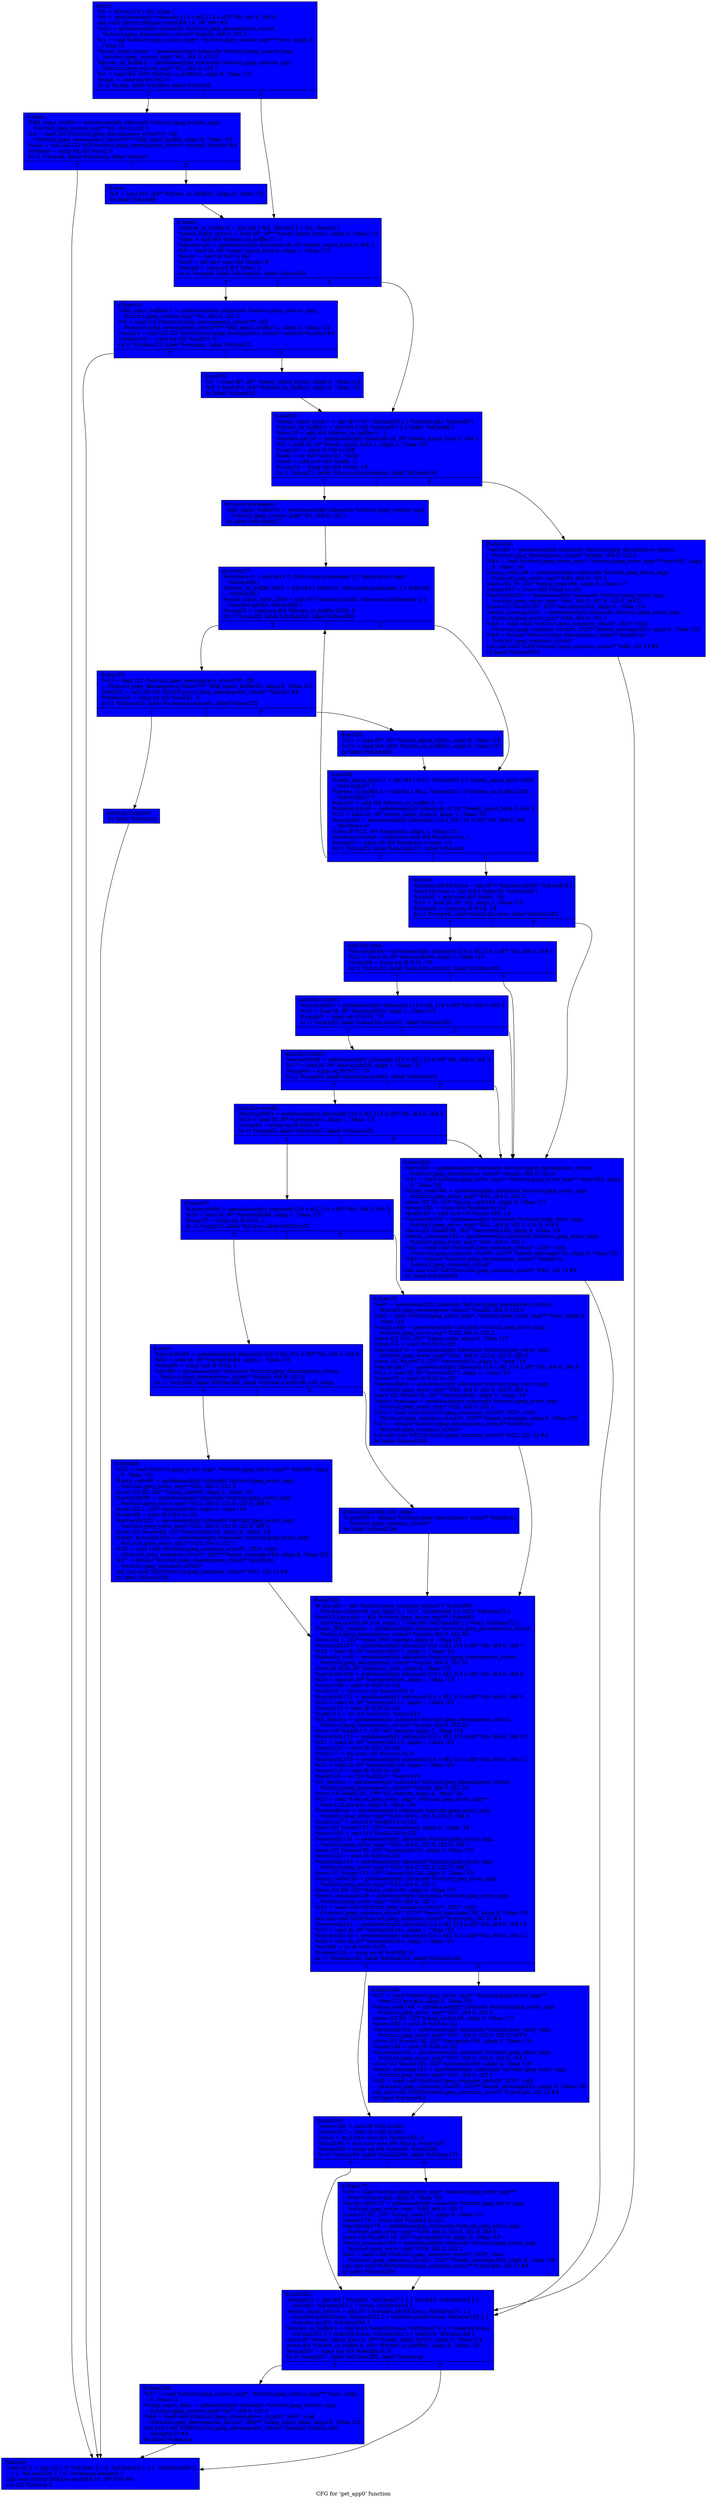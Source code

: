 digraph "CFG for 'get_app0' function" {
	label="CFG for 'get_app0' function";

	Node0x6991900 [shape=record, style = filled, fillcolor = blue, label="{entry:\l  %b = alloca [14 x i8], align 1\l  %0 = getelementptr inbounds [14 x i8], [14 x i8]* %b, i64 0, i64 0\l  call void @llvm.lifetime.start(i64 14, i8* %0) #4\l  %src = getelementptr inbounds %struct.jpeg_decompress_struct,\l... %struct.jpeg_decompress_struct* %cinfo, i64 0, i32 5\l  %1 = load %struct.jpeg_source_mgr*, %struct.jpeg_source_mgr** %src, align 8,\l... !tbaa !2\l  %next_input_byte1 = getelementptr inbounds %struct.jpeg_source_mgr,\l... %struct.jpeg_source_mgr* %1, i64 0, i32 0\l  %bytes_in_buffer2 = getelementptr inbounds %struct.jpeg_source_mgr,\l... %struct.jpeg_source_mgr* %1, i64 0, i32 1\l  %2 = load i64, i64* %bytes_in_buffer2, align 8, !tbaa !10\l  %cmp = icmp eq i64 %2, 0\l  br i1 %cmp, label %if.then, label %if.end6\l|{<s0>T|<s1>F}}"];
	Node0x6991900:s0 -> Node0x6991f50;
	Node0x6991900:s1 -> Node0x6992000;
	Node0x6991f50 [shape=record, style = filled, fillcolor = blue, label="{if.then:                                          \l  %fill_input_buffer = getelementptr inbounds %struct.jpeg_source_mgr,\l... %struct.jpeg_source_mgr* %1, i64 0, i32 3\l  %3 = load i32 (%struct.jpeg_decompress_struct*)*, i32\l... (%struct.jpeg_decompress_struct*)** %fill_input_buffer, align 8, !tbaa !13\l  %call = tail call i32 %3(%struct.jpeg_decompress_struct* nonnull %cinfo) #4\l  %tobool = icmp eq i32 %call, 0\l  br i1 %tobool, label %cleanup, label %if.end\l|{<s0>T|<s1>F}}"];
	Node0x6991f50:s0 -> Node0x6992420;
	Node0x6991f50:s1 -> Node0x6991880;
	Node0x6991880 [shape=record, style = filled, fillcolor = blue, label="{if.end:                                           \l  %4 = load i64, i64* %bytes_in_buffer2, align 8, !tbaa !10\l  br label %if.end6\l}"];
	Node0x6991880 -> Node0x6992000;
	Node0x6992000 [shape=record, style = filled, fillcolor = blue, label="{if.end6:                                          \l  %bytes_in_buffer.0 = phi i64 [ %4, %if.end ], [ %2, %entry ]\l  %next_input_byte.0 = load i8*, i8** %next_input_byte1, align 8, !tbaa !14\l  %dec = add i64 %bytes_in_buffer.0, -1\l  %incdec.ptr = getelementptr inbounds i8, i8* %next_input_byte.0, i64 1\l  %5 = load i8, i8* %next_input_byte.0, align 1, !tbaa !15\l  %conv = zext i8 %5 to i64\l  %shl = shl nuw nsw i64 %conv, 8\l  %cmp8 = icmp eq i64 %dec, 0\l  br i1 %cmp8, label %if.then10, label %if.end18\l|{<s0>T|<s1>F}}"];
	Node0x6992000:s0 -> Node0x6992c30;
	Node0x6992000:s1 -> Node0x6992ce0;
	Node0x6992c30 [shape=record, style = filled, fillcolor = blue, label="{if.then10:                                        \l  %fill_input_buffer11 = getelementptr inbounds %struct.jpeg_source_mgr,\l... %struct.jpeg_source_mgr* %1, i64 0, i32 3\l  %6 = load i32 (%struct.jpeg_decompress_struct*)*, i32\l... (%struct.jpeg_decompress_struct*)** %fill_input_buffer11, align 8, !tbaa !13\l  %call12 = tail call i32 %6(%struct.jpeg_decompress_struct* nonnull %cinfo) #4\l  %tobool13 = icmp eq i32 %call12, 0\l  br i1 %tobool13, label %cleanup, label %if.end15\l|{<s0>T|<s1>F}}"];
	Node0x6992c30:s0 -> Node0x6992420;
	Node0x6992c30:s1 -> Node0x6992510;
	Node0x6992510 [shape=record, style = filled, fillcolor = blue, label="{if.end15:                                         \l  %7 = load i8*, i8** %next_input_byte1, align 8, !tbaa !14\l  %8 = load i64, i64* %bytes_in_buffer2, align 8, !tbaa !10\l  br label %if.end18\l}"];
	Node0x6992510 -> Node0x6992ce0;
	Node0x6992ce0 [shape=record, style = filled, fillcolor = blue, label="{if.end18:                                         \l  %next_input_byte.1 = phi i8* [ %7, %if.end15 ], [ %incdec.ptr, %if.end6 ]\l  %bytes_in_buffer.1 = phi i64 [ %8, %if.end15 ], [ %dec, %if.end6 ]\l  %dec19 = add i64 %bytes_in_buffer.1, -1\l  %incdec.ptr20 = getelementptr inbounds i8, i8* %next_input_byte.1, i64 1\l  %9 = load i8, i8* %next_input_byte.1, align 1, !tbaa !15\l  %conv21 = zext i8 %9 to i64\l  %add = or i64 %conv21, %shl\l  %sub = add nsw i64 %add, -2\l  %cmp22 = icmp sgt i64 %sub, 13\l  br i1 %cmp22, label %for.cond.preheader, label %if.else194\l|{<s0>T|<s1>F}}"];
	Node0x6992ce0:s0 -> Node0x6993aa0;
	Node0x6992ce0:s1 -> Node0x6993ba0;
	Node0x6993aa0 [shape=record, style = filled, fillcolor = blue, label="{for.cond.preheader:                               \l  %fill_input_buffer31 = getelementptr inbounds %struct.jpeg_source_mgr,\l... %struct.jpeg_source_mgr* %1, i64 0, i32 3\l  br label %do.body27\l}"];
	Node0x6993aa0 -> Node0x6993de0;
	Node0x6993de0 [shape=record, style = filled, fillcolor = blue, label="{do.body27:                                        \l  %indvars.iv = phi i64 [ 0, %for.cond.preheader ], [ %indvars.iv.next,\l... %if.end38 ]\l  %bytes_in_buffer.2305 = phi i64 [ %dec19, %for.cond.preheader ], [ %dec39,\l... %if.end38 ]\l  %next_input_byte.2304 = phi i8* [ %incdec.ptr20, %for.cond.preheader ], [\l... %incdec.ptr40, %if.end38 ]\l  %cmp28 = icmp eq i64 %bytes_in_buffer.2305, 0\l  br i1 %cmp28, label %if.then30, label %if.end38\l|{<s0>T|<s1>F}}"];
	Node0x6993de0:s0 -> Node0x69944c0;
	Node0x6993de0:s1 -> Node0x6993f00;
	Node0x69944c0 [shape=record, style = filled, fillcolor = blue, label="{if.then30:                                        \l  %10 = load i32 (%struct.jpeg_decompress_struct*)*, i32\l... (%struct.jpeg_decompress_struct*)** %fill_input_buffer31, align 8, !tbaa !13\l  %call32 = tail call i32 %10(%struct.jpeg_decompress_struct* %cinfo) #4\l  %tobool33 = icmp eq i32 %call32, 0\l  br i1 %tobool33, label %cleanup.loopexit, label %if.end35\l|{<s0>T|<s1>F}}"];
	Node0x69944c0:s0 -> Node0x69947d0;
	Node0x69944c0:s1 -> Node0x69948d0;
	Node0x69948d0 [shape=record, style = filled, fillcolor = blue, label="{if.end35:                                         \l  %11 = load i8*, i8** %next_input_byte1, align 8, !tbaa !14\l  %12 = load i64, i64* %bytes_in_buffer2, align 8, !tbaa !10\l  br label %if.end38\l}"];
	Node0x69948d0 -> Node0x6993f00;
	Node0x6993f00 [shape=record, style = filled, fillcolor = blue, label="{if.end38:                                         \l  %next_input_byte.3 = phi i8* [ %11, %if.end35 ], [ %next_input_byte.2304,\l... %do.body27 ]\l  %bytes_in_buffer.3 = phi i64 [ %12, %if.end35 ], [ %bytes_in_buffer.2305,\l... %do.body27 ]\l  %dec39 = add i64 %bytes_in_buffer.3, -1\l  %incdec.ptr40 = getelementptr inbounds i8, i8* %next_input_byte.3, i64 1\l  %13 = load i8, i8* %next_input_byte.3, align 1, !tbaa !15\l  %arrayidx = getelementptr inbounds [14 x i8], [14 x i8]* %b, i64 0, i64\l... %indvars.iv\l  store i8 %13, i8* %arrayidx, align 1, !tbaa !15\l  %indvars.iv.next = add nuw nsw i64 %indvars.iv, 1\l  %cmp25 = icmp slt i64 %indvars.iv.next, 14\l  br i1 %cmp25, label %do.body27, label %for.end\l|{<s0>T|<s1>F}}"];
	Node0x6993f00:s0 -> Node0x6993de0;
	Node0x6993f00:s1 -> Node0x69561b0;
	Node0x69561b0 [shape=record, style = filled, fillcolor = blue, label="{for.end:                                          \l  %incdec.ptr40.lcssa = phi i8* [ %incdec.ptr40, %if.end38 ]\l  %dec39.lcssa = phi i64 [ %dec39, %if.end38 ]\l  %sub43 = add nsw i64 %add, -16\l  %14 = load i8, i8* %0, align 1, !tbaa !15\l  %cmp46 = icmp eq i8 %14, 74\l  br i1 %cmp46, label %land.lhs.true, label %if.else182\l|{<s0>T|<s1>F}}"];
	Node0x69561b0:s0 -> Node0x6956570;
	Node0x69561b0:s1 -> Node0x6956650;
	Node0x6956570 [shape=record, style = filled, fillcolor = blue, label="{land.lhs.true:                                    \l  %arrayidx48 = getelementptr inbounds [14 x i8], [14 x i8]* %b, i64 0, i64 1\l  %15 = load i8, i8* %arrayidx48, align 1, !tbaa !15\l  %cmp50 = icmp eq i8 %15, 70\l  br i1 %cmp50, label %land.lhs.true52, label %if.else182\l|{<s0>T|<s1>F}}"];
	Node0x6956570:s0 -> Node0x6956940;
	Node0x6956570:s1 -> Node0x6956650;
	Node0x6956940 [shape=record, style = filled, fillcolor = blue, label="{land.lhs.true52:                                  \l  %arrayidx53 = getelementptr inbounds [14 x i8], [14 x i8]* %b, i64 0, i64 2\l  %16 = load i8, i8* %arrayidx53, align 1, !tbaa !15\l  %cmp55 = icmp eq i8 %16, 73\l  br i1 %cmp55, label %land.lhs.true57, label %if.else182\l|{<s0>T|<s1>F}}"];
	Node0x6956940:s0 -> Node0x69934c0;
	Node0x6956940:s1 -> Node0x6956650;
	Node0x69934c0 [shape=record, style = filled, fillcolor = blue, label="{land.lhs.true57:                                  \l  %arrayidx58 = getelementptr inbounds [14 x i8], [14 x i8]* %b, i64 0, i64 3\l  %17 = load i8, i8* %arrayidx58, align 1, !tbaa !15\l  %cmp60 = icmp eq i8 %17, 70\l  br i1 %cmp60, label %land.lhs.true62, label %if.else182\l|{<s0>T|<s1>F}}"];
	Node0x69934c0:s0 -> Node0x6996c50;
	Node0x69934c0:s1 -> Node0x6956650;
	Node0x6996c50 [shape=record, style = filled, fillcolor = blue, label="{land.lhs.true62:                                  \l  %arrayidx63 = getelementptr inbounds [14 x i8], [14 x i8]* %b, i64 0, i64 4\l  %18 = load i8, i8* %arrayidx63, align 1, !tbaa !15\l  %cmp65 = icmp eq i8 %18, 0\l  br i1 %cmp65, label %if.then67, label %if.else182\l|{<s0>T|<s1>F}}"];
	Node0x6996c50:s0 -> Node0x6996f30;
	Node0x6996c50:s1 -> Node0x6956650;
	Node0x6996f30 [shape=record, style = filled, fillcolor = blue, label="{if.then67:                                        \l  %arrayidx68 = getelementptr inbounds [14 x i8], [14 x i8]* %b, i64 0, i64 5\l  %19 = load i8, i8* %arrayidx68, align 1, !tbaa !15\l  %cmp70 = icmp eq i8 %19, 1\l  br i1 %cmp70, label %if.else, label %if.then72\l|{<s0>T|<s1>F}}"];
	Node0x6996f30:s0 -> Node0x6997210;
	Node0x6996f30:s1 -> Node0x69972e0;
	Node0x69972e0 [shape=record, style = filled, fillcolor = blue, label="{if.then72:                                        \l  %err = getelementptr inbounds %struct.jpeg_decompress_struct,\l... %struct.jpeg_decompress_struct* %cinfo, i64 0, i32 0\l  %20 = load %struct.jpeg_error_mgr*, %struct.jpeg_error_mgr** %err, align 8,\l... !tbaa !16\l  %msg_code = getelementptr inbounds %struct.jpeg_error_mgr,\l... %struct.jpeg_error_mgr* %20, i64 0, i32 5\l  store i32 115, i32* %msg_code, align 8, !tbaa !17\l  %conv74 = zext i8 %19 to i32\l  %arrayidx76 = getelementptr inbounds %struct.jpeg_error_mgr,\l... %struct.jpeg_error_mgr* %20, i64 0, i32 6, i32 0, i64 0\l  store i32 %conv74, i32* %arrayidx76, align 4, !tbaa !19\l  %arrayidx77 = getelementptr inbounds [14 x i8], [14 x i8]* %b, i64 0, i64 6\l  %21 = load i8, i8* %arrayidx77, align 1, !tbaa !15\l  %conv78 = zext i8 %21 to i32\l  %arrayidx82 = getelementptr inbounds %struct.jpeg_error_mgr,\l... %struct.jpeg_error_mgr* %20, i64 0, i32 6, i32 0, i64 1\l  store i32 %conv78, i32* %arrayidx82, align 4, !tbaa !19\l  %emit_message = getelementptr inbounds %struct.jpeg_error_mgr,\l... %struct.jpeg_error_mgr* %20, i64 0, i32 1\l  %22 = load void (%struct.jpeg_common_struct*, i32)*, void\l... (%struct.jpeg_common_struct*, i32)** %emit_message, align 8, !tbaa !20\l  %23 = bitcast %struct.jpeg_decompress_struct* %cinfo to\l... %struct.jpeg_common_struct*\l  tail call void %22(%struct.jpeg_common_struct* %23, i32 -1) #4\l  br label %if.end106\l}"];
	Node0x69972e0 -> Node0x6997eb0;
	Node0x6997210 [shape=record, style = filled, fillcolor = blue, label="{if.else:                                          \l  %arrayidx84 = getelementptr inbounds [14 x i8], [14 x i8]* %b, i64 0, i64 6\l  %24 = load i8, i8* %arrayidx84, align 1, !tbaa !15\l  %cmp86 = icmp ugt i8 %24, 2\l  %err89 = getelementptr inbounds %struct.jpeg_decompress_struct,\l... %struct.jpeg_decompress_struct* %cinfo, i64 0, i32 0\l  br i1 %cmp86, label %if.then88, label %if.else.if.end106_crit_edge\l|{<s0>T|<s1>F}}"];
	Node0x6997210:s0 -> Node0x6998220;
	Node0x6997210:s1 -> Node0x6998330;
	Node0x6998330 [shape=record, style = filled, fillcolor = blue, label="{if.else.if.end106_crit_edge:                      \l  %.pre306 = bitcast %struct.jpeg_decompress_struct* %cinfo to\l... %struct.jpeg_common_struct*\l  br label %if.end106\l}"];
	Node0x6998330 -> Node0x6997eb0;
	Node0x6998220 [shape=record, style = filled, fillcolor = blue, label="{if.then88:                                        \l  %25 = load %struct.jpeg_error_mgr*, %struct.jpeg_error_mgr** %err89, align\l... 8, !tbaa !16\l  %msg_code90 = getelementptr inbounds %struct.jpeg_error_mgr,\l... %struct.jpeg_error_mgr* %25, i64 0, i32 5\l  store i32 88, i32* %msg_code90, align 8, !tbaa !17\l  %arrayidx96 = getelementptr inbounds %struct.jpeg_error_mgr,\l... %struct.jpeg_error_mgr* %25, i64 0, i32 6, i32 0, i64 0\l  store i32 1, i32* %arrayidx96, align 4, !tbaa !19\l  %conv98 = zext i8 %24 to i32\l  %arrayidx102 = getelementptr inbounds %struct.jpeg_error_mgr,\l... %struct.jpeg_error_mgr* %25, i64 0, i32 6, i32 0, i64 1\l  store i32 %conv98, i32* %arrayidx102, align 4, !tbaa !19\l  %emit_message104 = getelementptr inbounds %struct.jpeg_error_mgr,\l... %struct.jpeg_error_mgr* %25, i64 0, i32 1\l  %26 = load void (%struct.jpeg_common_struct*, i32)*, void\l... (%struct.jpeg_common_struct*, i32)** %emit_message104, align 8, !tbaa !20\l  %27 = bitcast %struct.jpeg_decompress_struct* %cinfo to\l... %struct.jpeg_common_struct*\l  tail call void %26(%struct.jpeg_common_struct* %27, i32 1) #4\l  br label %if.end106\l}"];
	Node0x6998220 -> Node0x6997eb0;
	Node0x6997eb0 [shape=record, style = filled, fillcolor = blue, label="{if.end106:                                        \l  %.pre-phi = phi %struct.jpeg_common_struct* [ %.pre306,\l... %if.else.if.end106_crit_edge ], [ %27, %if.then88 ], [ %23, %if.then72 ]\l  %err123.pre-phi = phi %struct.jpeg_error_mgr** [ %err89,\l... %if.else.if.end106_crit_edge ], [ %err89, %if.then88 ], [ %err, %if.then72 ]\l  %saw_JFIF_marker = getelementptr inbounds %struct.jpeg_decompress_struct,\l... %struct.jpeg_decompress_struct* %cinfo, i64 0, i32 50\l  store i32 1, i32* %saw_JFIF_marker, align 4, !tbaa !21\l  %arrayidx107 = getelementptr inbounds [14 x i8], [14 x i8]* %b, i64 0, i64 7\l  %28 = load i8, i8* %arrayidx107, align 1, !tbaa !15\l  %density_unit = getelementptr inbounds %struct.jpeg_decompress_struct,\l... %struct.jpeg_decompress_struct* %cinfo, i64 0, i32 51\l  store i8 %28, i8* %density_unit, align 8, !tbaa !22\l  %arrayidx108 = getelementptr inbounds [14 x i8], [14 x i8]* %b, i64 0, i64 8\l  %29 = load i8, i8* %arrayidx108, align 1, !tbaa !15\l  %conv109 = zext i8 %29 to i16\l  %shl110 = shl nuw i16 %conv109, 8\l  %arrayidx111 = getelementptr inbounds [14 x i8], [14 x i8]* %b, i64 0, i64 9\l  %30 = load i8, i8* %arrayidx111, align 1, !tbaa !15\l  %conv112 = zext i8 %30 to i16\l  %add113 = or i16 %shl110, %conv112\l  %X_density = getelementptr inbounds %struct.jpeg_decompress_struct,\l... %struct.jpeg_decompress_struct* %cinfo, i64 0, i32 52\l  store i16 %add113, i16* %X_density, align 2, !tbaa !23\l  %arrayidx115 = getelementptr inbounds [14 x i8], [14 x i8]* %b, i64 0, i64 10\l  %31 = load i8, i8* %arrayidx115, align 1, !tbaa !15\l  %conv116 = zext i8 %31 to i16\l  %shl117 = shl nuw i16 %conv116, 8\l  %arrayidx118 = getelementptr inbounds [14 x i8], [14 x i8]* %b, i64 0, i64 11\l  %32 = load i8, i8* %arrayidx118, align 1, !tbaa !15\l  %conv119 = zext i8 %32 to i16\l  %add120 = or i16 %shl117, %conv119\l  %Y_density = getelementptr inbounds %struct.jpeg_decompress_struct,\l... %struct.jpeg_decompress_struct* %cinfo, i64 0, i32 53\l  store i16 %add120, i16* %Y_density, align 4, !tbaa !24\l  %33 = load %struct.jpeg_error_mgr*, %struct.jpeg_error_mgr**\l... %err123.pre-phi, align 8, !tbaa !16\l  %arraydecay = getelementptr inbounds %struct.jpeg_error_mgr,\l... %struct.jpeg_error_mgr* %33, i64 0, i32 6, i32 0, i64 0\l  %conv127 = zext i16 %add113 to i32\l  store i32 %conv127, i32* %arraydecay, align 4, !tbaa !19\l  %conv130 = zext i16 %add120 to i32\l  %arrayidx131 = getelementptr inbounds %struct.jpeg_error_mgr,\l... %struct.jpeg_error_mgr* %33, i64 0, i32 6, i32 0, i64 1\l  store i32 %conv130, i32* %arrayidx131, align 4, !tbaa !19\l  %conv133 = zext i8 %28 to i32\l  %arrayidx134 = getelementptr inbounds %struct.jpeg_error_mgr,\l... %struct.jpeg_error_mgr* %33, i64 0, i32 6, i32 0, i64 2\l  store i32 %conv133, i32* %arrayidx134, align 4, !tbaa !19\l  %msg_code136 = getelementptr inbounds %struct.jpeg_error_mgr,\l... %struct.jpeg_error_mgr* %33, i64 0, i32 5\l  store i32 86, i32* %msg_code136, align 8, !tbaa !17\l  %emit_message138 = getelementptr inbounds %struct.jpeg_error_mgr,\l... %struct.jpeg_error_mgr* %33, i64 0, i32 1\l  %34 = load void (%struct.jpeg_common_struct*, i32)*, void\l... (%struct.jpeg_common_struct*, i32)** %emit_message138, align 8, !tbaa !20\l  tail call void %34(%struct.jpeg_common_struct* %.pre-phi, i32 1) #4\l  %arrayidx141 = getelementptr inbounds [14 x i8], [14 x i8]* %b, i64 0, i64 12\l  %35 = load i8, i8* %arrayidx141, align 1, !tbaa !15\l  %arrayidx143 = getelementptr inbounds [14 x i8], [14 x i8]* %b, i64 0, i64 13\l  %36 = load i8, i8* %arrayidx143, align 1, !tbaa !15\l  %or300 = or i8 %36, %35\l  %tobool145 = icmp eq i8 %or300, 0\l  br i1 %tobool145, label %if.end163, label %if.then146\l|{<s0>T|<s1>F}}"];
	Node0x6997eb0:s0 -> Node0x699cbc0;
	Node0x6997eb0:s1 -> Node0x699cca0;
	Node0x699cca0 [shape=record, style = filled, fillcolor = blue, label="{if.then146:                                       \l  %37 = load %struct.jpeg_error_mgr*, %struct.jpeg_error_mgr**\l... %err123.pre-phi, align 8, !tbaa !16\l  %msg_code148 = getelementptr inbounds %struct.jpeg_error_mgr,\l... %struct.jpeg_error_mgr* %37, i64 0, i32 5\l  store i32 89, i32* %msg_code148, align 8, !tbaa !17\l  %conv150 = zext i8 %35 to i32\l  %arrayidx154 = getelementptr inbounds %struct.jpeg_error_mgr,\l... %struct.jpeg_error_mgr* %37, i64 0, i32 6, i32 0, i64 0\l  store i32 %conv150, i32* %arrayidx154, align 4, !tbaa !19\l  %conv156 = zext i8 %36 to i32\l  %arrayidx160 = getelementptr inbounds %struct.jpeg_error_mgr,\l... %struct.jpeg_error_mgr* %37, i64 0, i32 6, i32 0, i64 1\l  store i32 %conv156, i32* %arrayidx160, align 4, !tbaa !19\l  %emit_message162 = getelementptr inbounds %struct.jpeg_error_mgr,\l... %struct.jpeg_error_mgr* %37, i64 0, i32 1\l  %38 = load void (%struct.jpeg_common_struct*, i32)*, void\l... (%struct.jpeg_common_struct*, i32)** %emit_message162, align 8, !tbaa !20\l  tail call void %38(%struct.jpeg_common_struct* %.pre-phi, i32 1) #4\l  br label %if.end163\l}"];
	Node0x699cca0 -> Node0x699cbc0;
	Node0x699cbc0 [shape=record, style = filled, fillcolor = blue, label="{if.end163:                                        \l  %conv165 = zext i8 %35 to i64\l  %conv167 = zext i8 %36 to i64\l  %mul = mul nuw nsw i64 %conv165, 3\l  %mul168 = mul nuw nsw i64 %mul, %conv167\l  %cmp169 = icmp eq i64 %sub43, %mul168\l  br i1 %cmp169, label %if.end204, label %if.then171\l|{<s0>T|<s1>F}}"];
	Node0x699cbc0:s0 -> Node0x699d8a0;
	Node0x699cbc0:s1 -> Node0x699d980;
	Node0x699d980 [shape=record, style = filled, fillcolor = blue, label="{if.then171:                                       \l  %39 = load %struct.jpeg_error_mgr*, %struct.jpeg_error_mgr**\l... %err123.pre-phi, align 8, !tbaa !16\l  %msg_code173 = getelementptr inbounds %struct.jpeg_error_mgr,\l... %struct.jpeg_error_mgr* %39, i64 0, i32 5\l  store i32 87, i32* %msg_code173, align 8, !tbaa !17\l  %conv174 = trunc i64 %sub43 to i32\l  %arrayidx178 = getelementptr inbounds %struct.jpeg_error_mgr,\l... %struct.jpeg_error_mgr* %39, i64 0, i32 6, i32 0, i64 0\l  store i32 %conv174, i32* %arrayidx178, align 4, !tbaa !19\l  %emit_message180 = getelementptr inbounds %struct.jpeg_error_mgr,\l... %struct.jpeg_error_mgr* %39, i64 0, i32 1\l  %40 = load void (%struct.jpeg_common_struct*, i32)*, void\l... (%struct.jpeg_common_struct*, i32)** %emit_message180, align 8, !tbaa !20\l  tail call void %40(%struct.jpeg_common_struct* %.pre-phi, i32 1) #4\l  br label %if.end204\l}"];
	Node0x699d980 -> Node0x699d8a0;
	Node0x6956650 [shape=record, style = filled, fillcolor = blue, label="{if.else182:                                       \l  %err183 = getelementptr inbounds %struct.jpeg_decompress_struct,\l... %struct.jpeg_decompress_struct* %cinfo, i64 0, i32 0\l  %41 = load %struct.jpeg_error_mgr*, %struct.jpeg_error_mgr** %err183, align\l... 8, !tbaa !16\l  %msg_code184 = getelementptr inbounds %struct.jpeg_error_mgr,\l... %struct.jpeg_error_mgr* %41, i64 0, i32 5\l  store i32 76, i32* %msg_code184, align 8, !tbaa !17\l  %conv185 = trunc i64 %sub43 to i32\l  %add186 = add nsw i32 %conv185, 14\l  %arrayidx190 = getelementptr inbounds %struct.jpeg_error_mgr,\l... %struct.jpeg_error_mgr* %41, i64 0, i32 6, i32 0, i64 0\l  store i32 %add186, i32* %arrayidx190, align 4, !tbaa !19\l  %emit_message192 = getelementptr inbounds %struct.jpeg_error_mgr,\l... %struct.jpeg_error_mgr* %41, i64 0, i32 1\l  %42 = load void (%struct.jpeg_common_struct*, i32)*, void\l... (%struct.jpeg_common_struct*, i32)** %emit_message192, align 8, !tbaa !20\l  %43 = bitcast %struct.jpeg_decompress_struct* %cinfo to\l... %struct.jpeg_common_struct*\l  tail call void %42(%struct.jpeg_common_struct* %43, i32 1) #4\l  br label %if.end204\l}"];
	Node0x6956650 -> Node0x699d8a0;
	Node0x6993ba0 [shape=record, style = filled, fillcolor = blue, label="{if.else194:                                       \l  %err195 = getelementptr inbounds %struct.jpeg_decompress_struct,\l... %struct.jpeg_decompress_struct* %cinfo, i64 0, i32 0\l  %44 = load %struct.jpeg_error_mgr*, %struct.jpeg_error_mgr** %err195, align\l... 8, !tbaa !16\l  %msg_code196 = getelementptr inbounds %struct.jpeg_error_mgr,\l... %struct.jpeg_error_mgr* %44, i64 0, i32 5\l  store i32 76, i32* %msg_code196, align 8, !tbaa !17\l  %conv197 = trunc i64 %sub to i32\l  %arrayidx201 = getelementptr inbounds %struct.jpeg_error_mgr,\l... %struct.jpeg_error_mgr* %44, i64 0, i32 6, i32 0, i64 0\l  store i32 %conv197, i32* %arrayidx201, align 4, !tbaa !19\l  %emit_message203 = getelementptr inbounds %struct.jpeg_error_mgr,\l... %struct.jpeg_error_mgr* %44, i64 0, i32 1\l  %45 = load void (%struct.jpeg_common_struct*, i32)*, void\l... (%struct.jpeg_common_struct*, i32)** %emit_message203, align 8, !tbaa !20\l  %46 = bitcast %struct.jpeg_decompress_struct* %cinfo to\l... %struct.jpeg_common_struct*\l  tail call void %45(%struct.jpeg_common_struct* %46, i32 1) #4\l  br label %if.end204\l}"];
	Node0x6993ba0 -> Node0x699d8a0;
	Node0x699d8a0 [shape=record, style = filled, fillcolor = blue, label="{if.end204:                                        \l  %length.0 = phi i64 [ %sub43, %if.then171 ], [ %sub43, %if.end163 ], [\l... %sub43, %if.else182 ], [ %sub, %if.else194 ]\l  %next_input_byte.4 = phi i8* [ %incdec.ptr40.lcssa, %if.then171 ], [\l... %incdec.ptr40.lcssa, %if.end163 ], [ %incdec.ptr40.lcssa, %if.else182 ], [\l... %incdec.ptr20, %if.else194 ]\l  %bytes_in_buffer.4 = phi i64 [ %dec39.lcssa, %if.then171 ], [ %dec39.lcssa,\l... %if.end163 ], [ %dec39.lcssa, %if.else182 ], [ %dec19, %if.else194 ]\l  store i8* %next_input_byte.4, i8** %next_input_byte1, align 8, !tbaa !14\l  store i64 %bytes_in_buffer.4, i64* %bytes_in_buffer2, align 8, !tbaa !10\l  %cmp207 = icmp sgt i64 %length.0, 0\l  br i1 %cmp207, label %if.then209, label %cleanup\l|{<s0>T|<s1>F}}"];
	Node0x699d8a0:s0 -> Node0x699f580;
	Node0x699d8a0:s1 -> Node0x6992420;
	Node0x699f580 [shape=record, style = filled, fillcolor = blue, label="{if.then209:                                       \l  %47 = load %struct.jpeg_source_mgr*, %struct.jpeg_source_mgr** %src, align\l... 8, !tbaa !2\l  %skip_input_data = getelementptr inbounds %struct.jpeg_source_mgr,\l... %struct.jpeg_source_mgr* %47, i64 0, i32 4\l  %48 = load void (%struct.jpeg_decompress_struct*, i64)*, void\l... (%struct.jpeg_decompress_struct*, i64)** %skip_input_data, align 8, !tbaa !25\l  tail call void %48(%struct.jpeg_decompress_struct* nonnull %cinfo, i64\l... %length.0) #4\l  br label %cleanup\l}"];
	Node0x699f580 -> Node0x6992420;
	Node0x69947d0 [shape=record, style = filled, fillcolor = blue, label="{cleanup.loopexit:                                 \l  br label %cleanup\l}"];
	Node0x69947d0 -> Node0x6992420;
	Node0x6992420 [shape=record, style = filled, fillcolor = blue, label="{cleanup:                                          \l  %retval.0 = phi i32 [ 0, %if.then ], [ 0, %if.then10 ], [ 1, %if.then209 ],\l... [ 1, %if.end204 ], [ 0, %cleanup.loopexit ]\l  call void @llvm.lifetime.end(i64 14, i8* %0) #4\l  ret i32 %retval.0\l}"];
}
